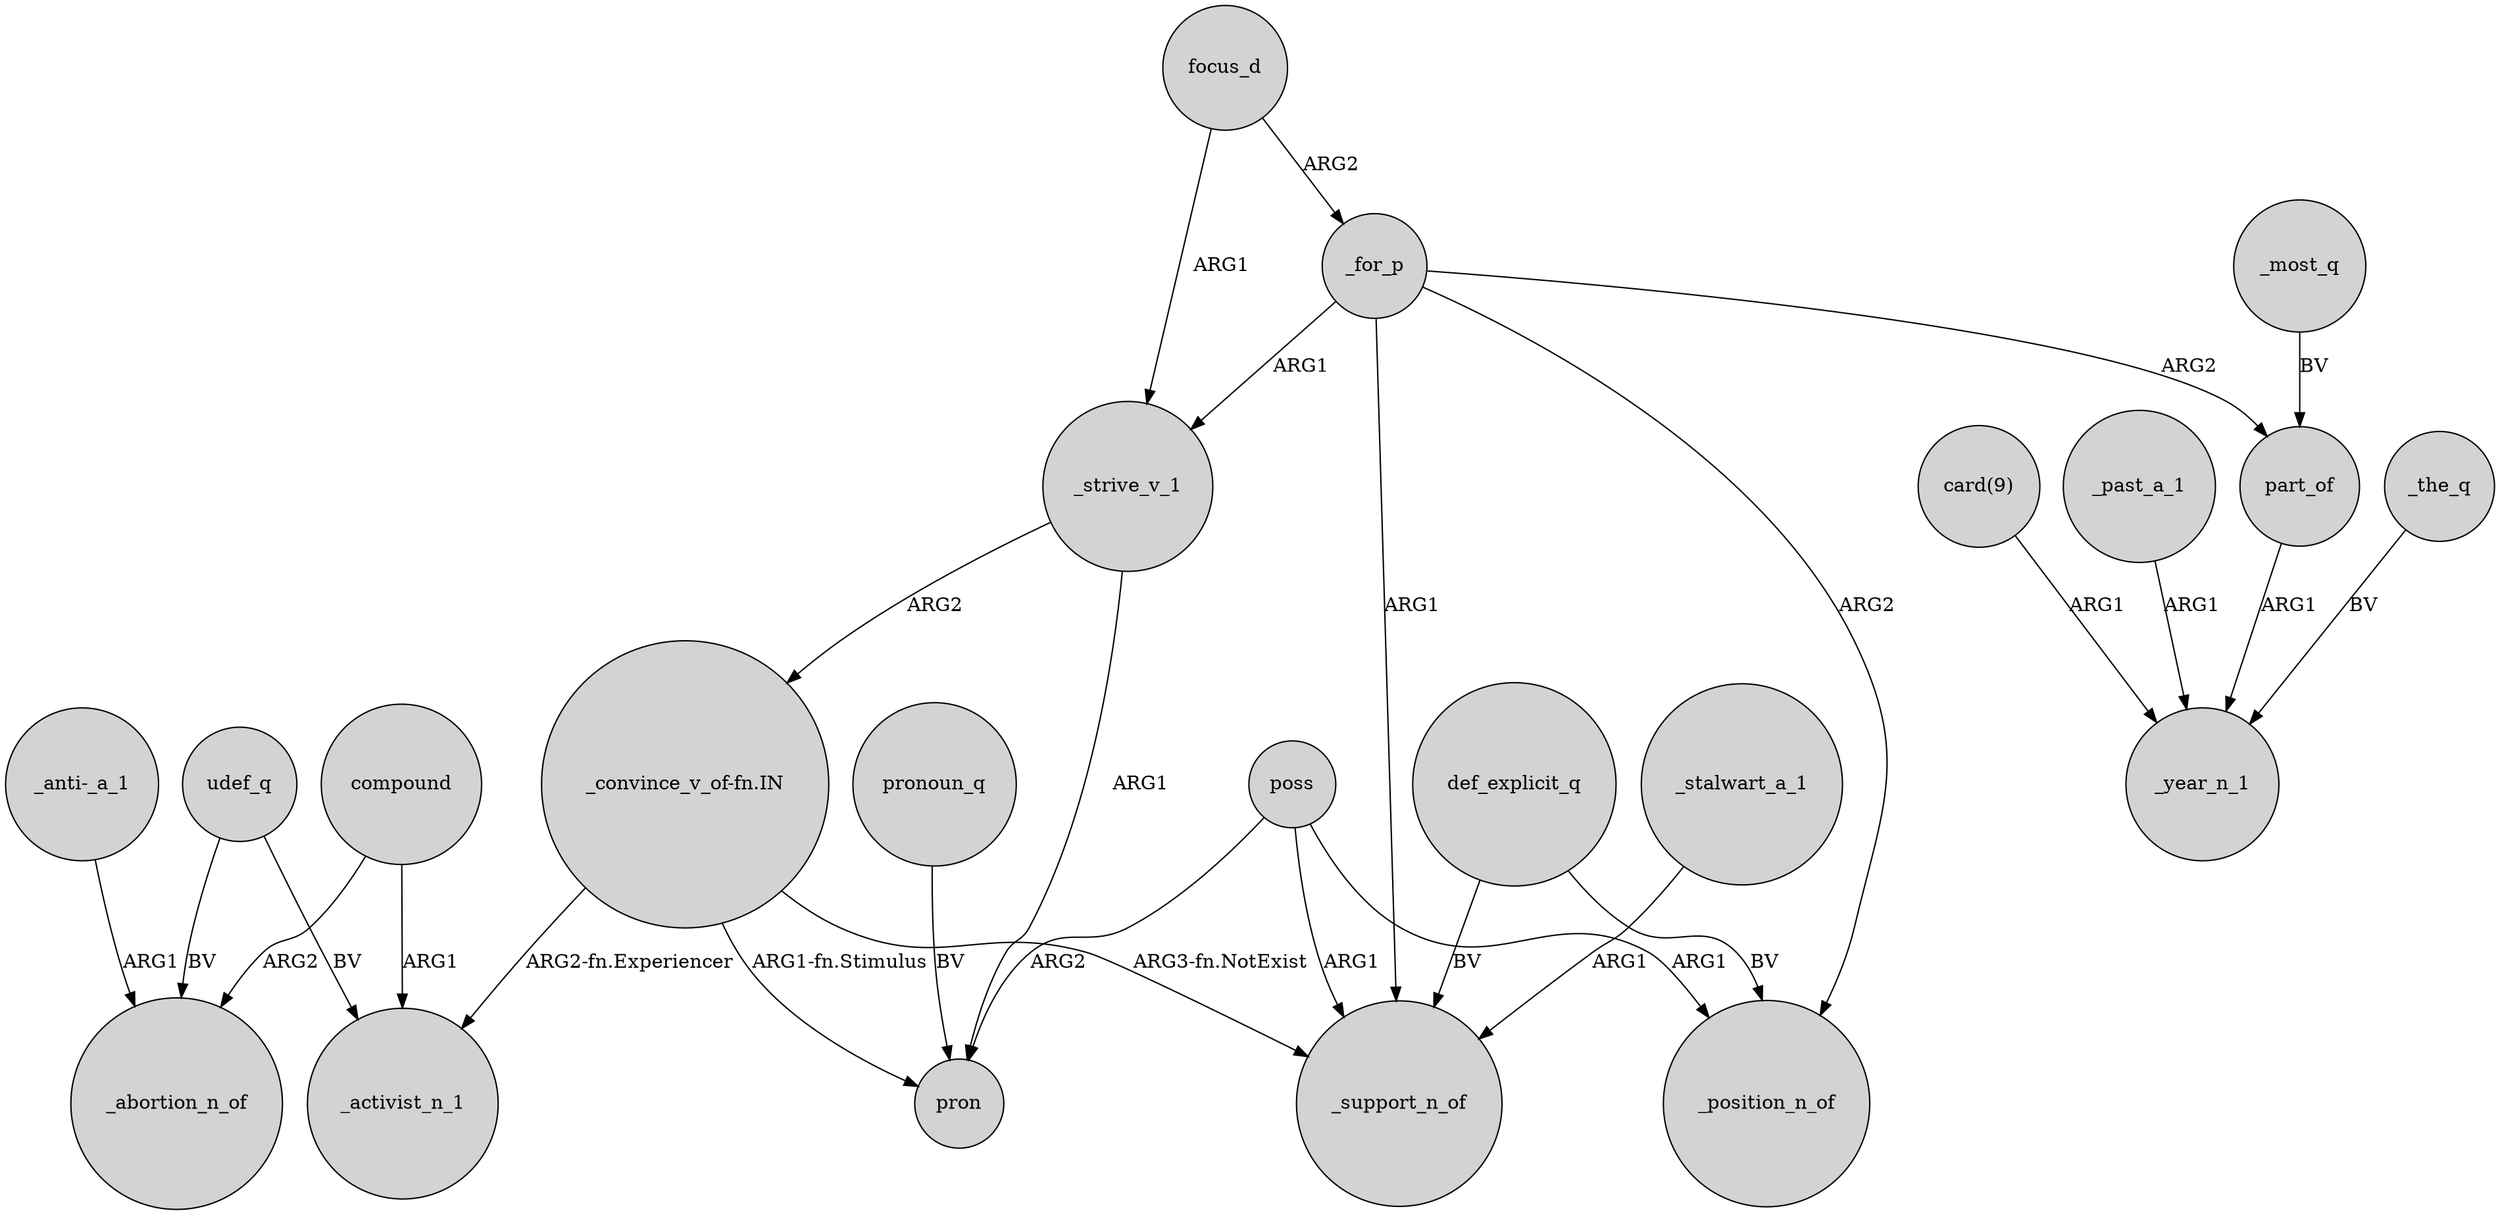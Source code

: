 digraph {
	node [shape=circle style=filled]
	"_anti-_a_1" -> _abortion_n_of [label=ARG1]
	poss -> pron [label=ARG2]
	poss -> _support_n_of [label=ARG1]
	"_convince_v_of-fn.IN" -> _activist_n_1 [label="ARG2-fn.Experiencer"]
	"card(9)" -> _year_n_1 [label=ARG1]
	focus_d -> _for_p [label=ARG2]
	def_explicit_q -> _position_n_of [label=BV]
	_for_p -> _support_n_of [label=ARG1]
	_past_a_1 -> _year_n_1 [label=ARG1]
	def_explicit_q -> _support_n_of [label=BV]
	"_convince_v_of-fn.IN" -> pron [label="ARG1-fn.Stimulus"]
	_for_p -> part_of [label=ARG2]
	pronoun_q -> pron [label=BV]
	focus_d -> _strive_v_1 [label=ARG1]
	_strive_v_1 -> "_convince_v_of-fn.IN" [label=ARG2]
	udef_q -> _activist_n_1 [label=BV]
	_the_q -> _year_n_1 [label=BV]
	_most_q -> part_of [label=BV]
	poss -> _position_n_of [label=ARG1]
	udef_q -> _abortion_n_of [label=BV]
	_for_p -> _position_n_of [label=ARG2]
	_for_p -> _strive_v_1 [label=ARG1]
	part_of -> _year_n_1 [label=ARG1]
	_stalwart_a_1 -> _support_n_of [label=ARG1]
	"_convince_v_of-fn.IN" -> _support_n_of [label="ARG3-fn.NotExist"]
	compound -> _abortion_n_of [label=ARG2]
	_strive_v_1 -> pron [label=ARG1]
	compound -> _activist_n_1 [label=ARG1]
}
